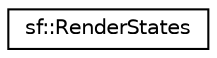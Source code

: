 digraph "Graphical Class Hierarchy"
{
  edge [fontname="Helvetica",fontsize="10",labelfontname="Helvetica",labelfontsize="10"];
  node [fontname="Helvetica",fontsize="10",shape=record];
  rankdir="LR";
  Node0 [label="sf::RenderStates",height=0.2,width=0.4,color="black", fillcolor="white", style="filled",URL="$classsf_1_1_render_states.html",tooltip="Define the states used for drawing to a RenderTarget. "];
}
